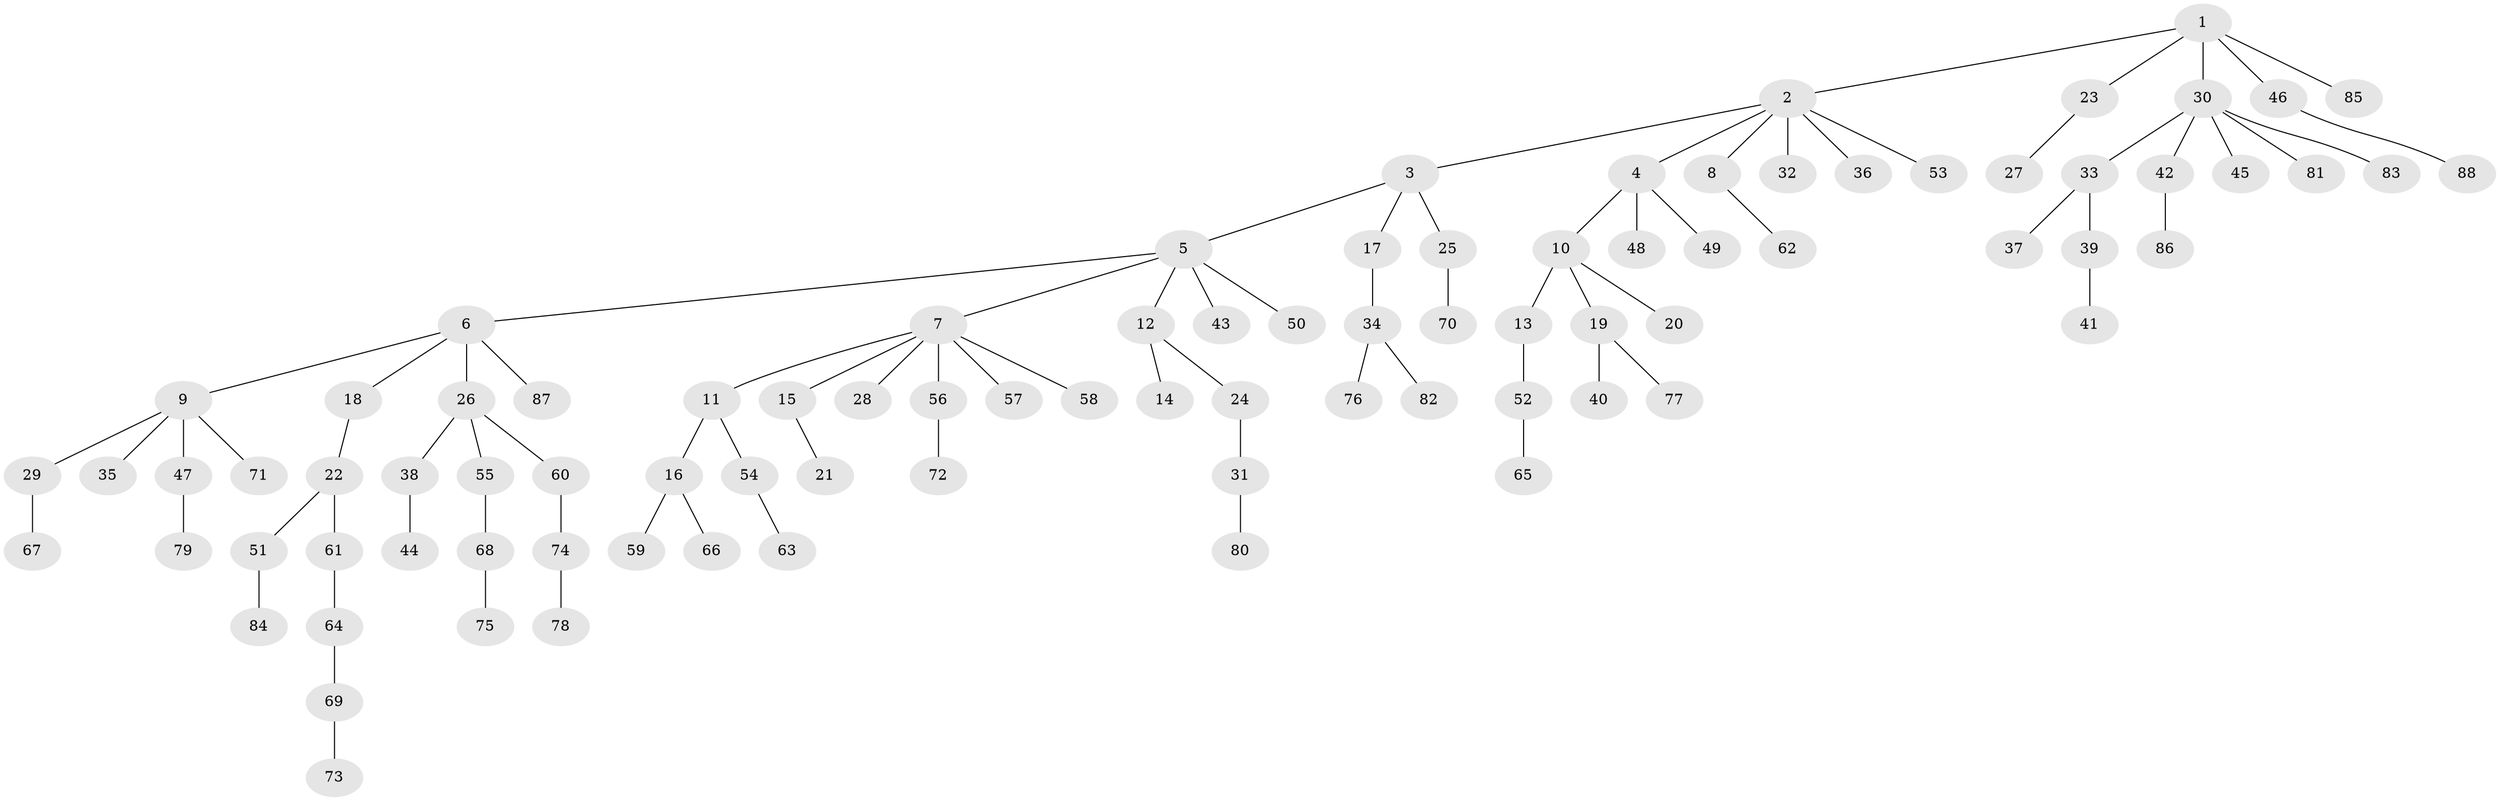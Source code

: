// Generated by graph-tools (version 1.1) at 2025/02/03/09/25 03:02:29]
// undirected, 88 vertices, 87 edges
graph export_dot {
graph [start="1"]
  node [color=gray90,style=filled];
  1;
  2;
  3;
  4;
  5;
  6;
  7;
  8;
  9;
  10;
  11;
  12;
  13;
  14;
  15;
  16;
  17;
  18;
  19;
  20;
  21;
  22;
  23;
  24;
  25;
  26;
  27;
  28;
  29;
  30;
  31;
  32;
  33;
  34;
  35;
  36;
  37;
  38;
  39;
  40;
  41;
  42;
  43;
  44;
  45;
  46;
  47;
  48;
  49;
  50;
  51;
  52;
  53;
  54;
  55;
  56;
  57;
  58;
  59;
  60;
  61;
  62;
  63;
  64;
  65;
  66;
  67;
  68;
  69;
  70;
  71;
  72;
  73;
  74;
  75;
  76;
  77;
  78;
  79;
  80;
  81;
  82;
  83;
  84;
  85;
  86;
  87;
  88;
  1 -- 2;
  1 -- 23;
  1 -- 30;
  1 -- 46;
  1 -- 85;
  2 -- 3;
  2 -- 4;
  2 -- 8;
  2 -- 32;
  2 -- 36;
  2 -- 53;
  3 -- 5;
  3 -- 17;
  3 -- 25;
  4 -- 10;
  4 -- 48;
  4 -- 49;
  5 -- 6;
  5 -- 7;
  5 -- 12;
  5 -- 43;
  5 -- 50;
  6 -- 9;
  6 -- 18;
  6 -- 26;
  6 -- 87;
  7 -- 11;
  7 -- 15;
  7 -- 28;
  7 -- 56;
  7 -- 57;
  7 -- 58;
  8 -- 62;
  9 -- 29;
  9 -- 35;
  9 -- 47;
  9 -- 71;
  10 -- 13;
  10 -- 19;
  10 -- 20;
  11 -- 16;
  11 -- 54;
  12 -- 14;
  12 -- 24;
  13 -- 52;
  15 -- 21;
  16 -- 59;
  16 -- 66;
  17 -- 34;
  18 -- 22;
  19 -- 40;
  19 -- 77;
  22 -- 51;
  22 -- 61;
  23 -- 27;
  24 -- 31;
  25 -- 70;
  26 -- 38;
  26 -- 55;
  26 -- 60;
  29 -- 67;
  30 -- 33;
  30 -- 42;
  30 -- 45;
  30 -- 81;
  30 -- 83;
  31 -- 80;
  33 -- 37;
  33 -- 39;
  34 -- 76;
  34 -- 82;
  38 -- 44;
  39 -- 41;
  42 -- 86;
  46 -- 88;
  47 -- 79;
  51 -- 84;
  52 -- 65;
  54 -- 63;
  55 -- 68;
  56 -- 72;
  60 -- 74;
  61 -- 64;
  64 -- 69;
  68 -- 75;
  69 -- 73;
  74 -- 78;
}
